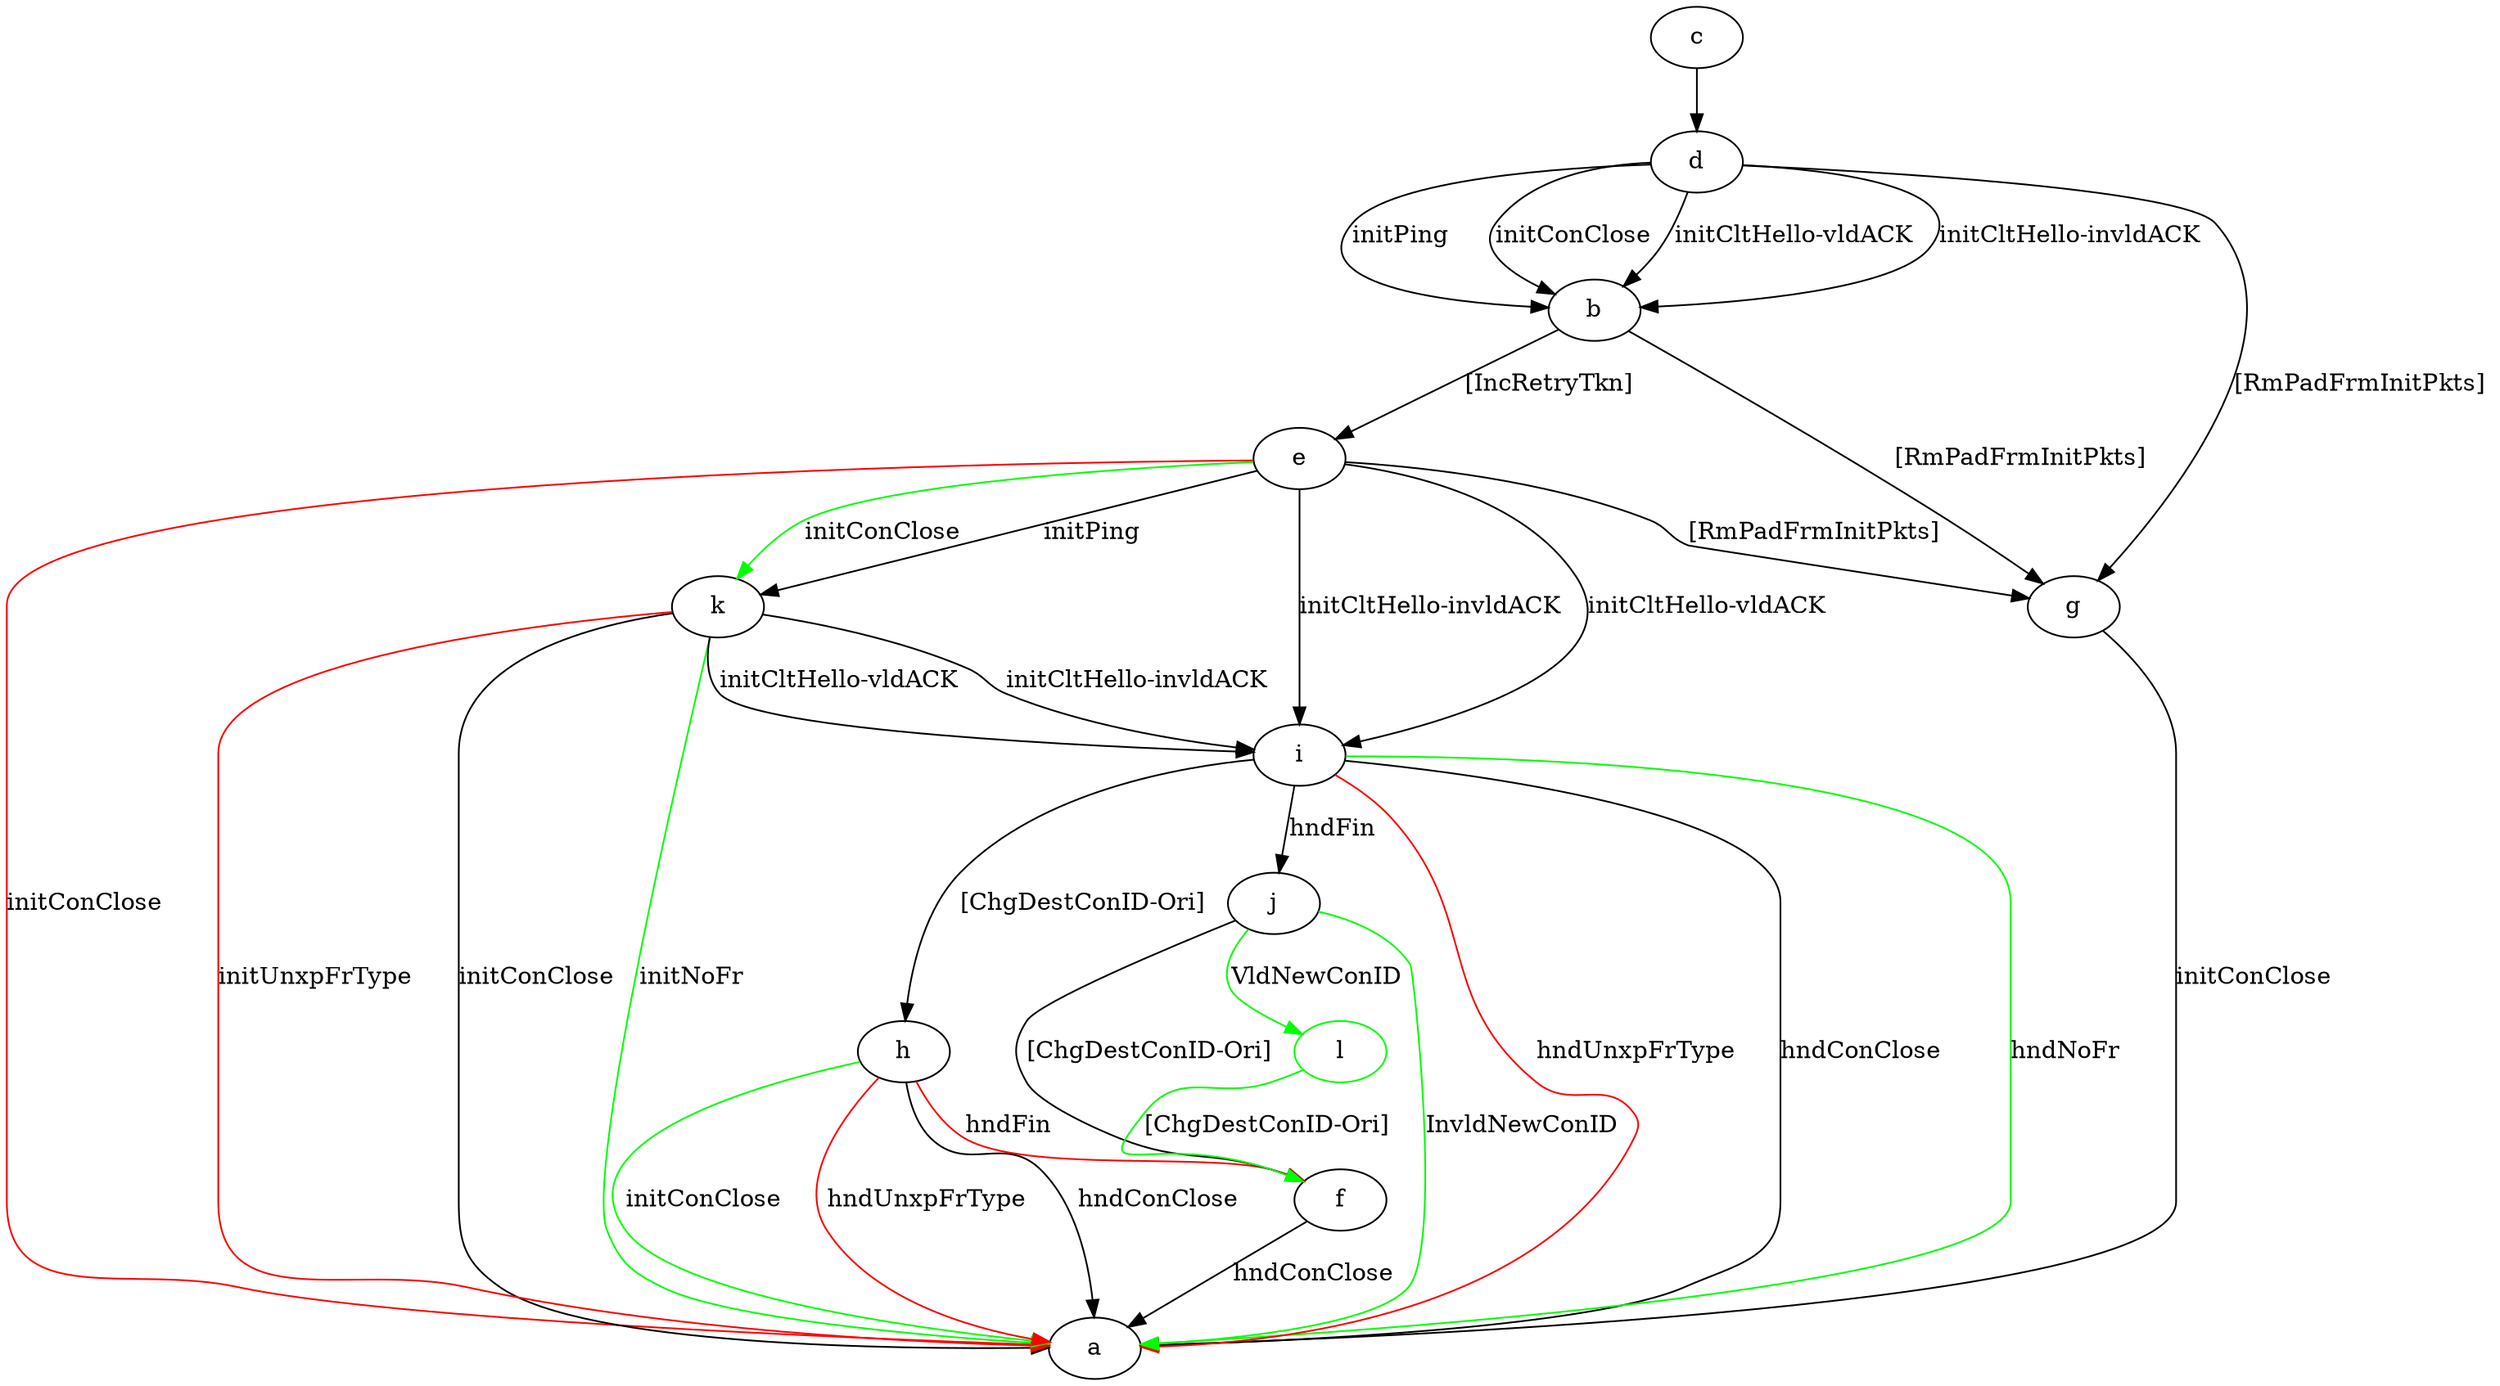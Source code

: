 digraph "" {
	b -> e	[key=0,
		label="[IncRetryTkn] "];
	b -> g	[key=0,
		label="[RmPadFrmInitPkts] "];
	c -> d	[key=0];
	d -> b	[key=0,
		label="initPing "];
	d -> b	[key=1,
		label="initConClose "];
	d -> b	[key=2,
		label="initCltHello-vldACK "];
	d -> b	[key=3,
		label="initCltHello-invldACK "];
	d -> g	[key=0,
		label="[RmPadFrmInitPkts] "];
	e -> a	[key=0,
		color=red,
		label="initConClose "];
	e -> g	[key=0,
		label="[RmPadFrmInitPkts] "];
	e -> i	[key=0,
		label="initCltHello-vldACK "];
	e -> i	[key=1,
		label="initCltHello-invldACK "];
	e -> k	[key=0,
		label="initPing "];
	e -> k	[key=1,
		color=green,
		label="initConClose "];
	f -> a	[key=0,
		label="hndConClose "];
	g -> a	[key=0,
		label="initConClose "];
	h -> a	[key=0,
		label="hndConClose "];
	h -> a	[key=1,
		color=green,
		label="initConClose "];
	h -> a	[key=2,
		color=red,
		label="hndUnxpFrType "];
	h -> f	[key=0,
		color=red,
		label="hndFin "];
	i -> a	[key=0,
		label="hndConClose "];
	i -> a	[key=1,
		color=green,
		label="hndNoFr "];
	i -> a	[key=2,
		color=red,
		label="hndUnxpFrType "];
	i -> h	[key=0,
		label="[ChgDestConID-Ori] "];
	i -> j	[key=0,
		label="hndFin "];
	j -> a	[key=0,
		color=green,
		label="InvldNewConID "];
	j -> f	[key=0,
		label="[ChgDestConID-Ori] "];
	l	[color=green];
	j -> l	[key=0,
		color=green,
		label="VldNewConID "];
	k -> a	[key=0,
		label="initConClose "];
	k -> a	[key=1,
		color=green,
		label="initNoFr "];
	k -> a	[key=2,
		color=red,
		label="initUnxpFrType "];
	k -> i	[key=0,
		label="initCltHello-vldACK "];
	k -> i	[key=1,
		label="initCltHello-invldACK "];
	l -> f	[key=0,
		color=green,
		label="[ChgDestConID-Ori] "];
}
